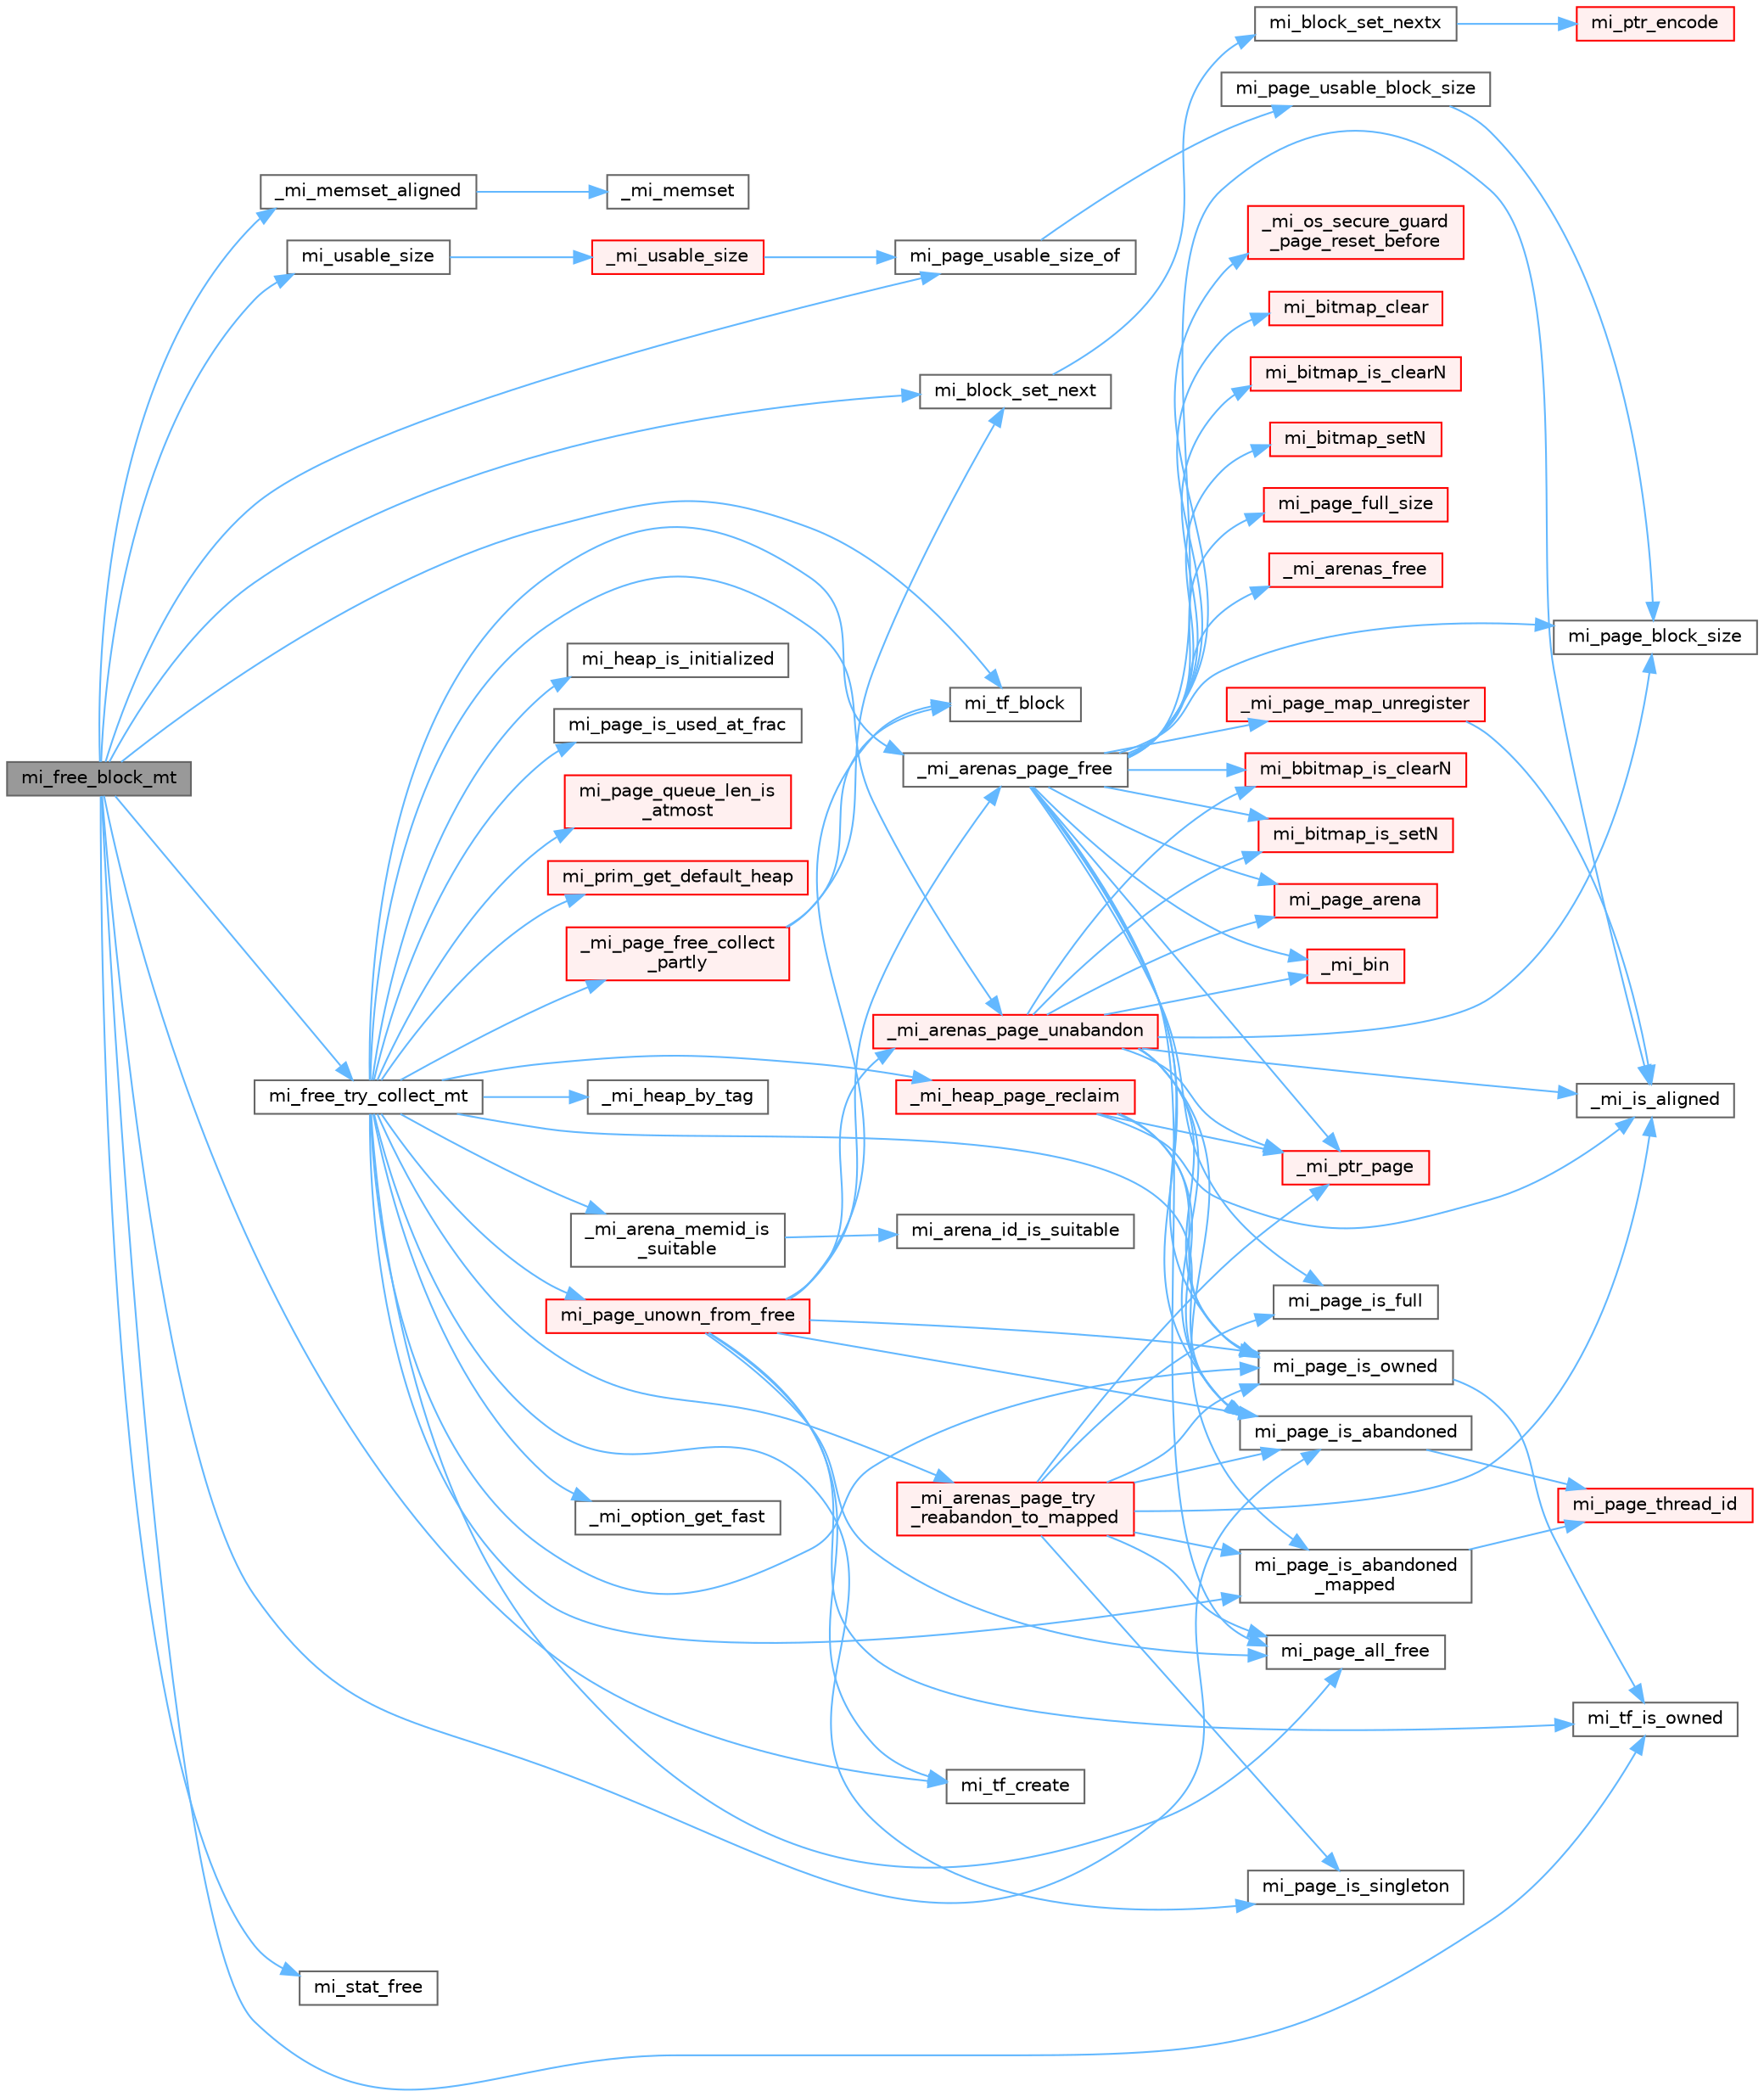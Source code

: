 digraph "mi_free_block_mt"
{
 // LATEX_PDF_SIZE
  bgcolor="transparent";
  edge [fontname=Helvetica,fontsize=10,labelfontname=Helvetica,labelfontsize=10];
  node [fontname=Helvetica,fontsize=10,shape=box,height=0.2,width=0.4];
  rankdir="LR";
  Node1 [id="Node000001",label="mi_free_block_mt",height=0.2,width=0.4,color="gray40", fillcolor="grey60", style="filled", fontcolor="black",tooltip=" "];
  Node1 -> Node2 [id="edge1_Node000001_Node000002",color="steelblue1",style="solid",tooltip=" "];
  Node2 [id="Node000002",label="_mi_memset_aligned",height=0.2,width=0.4,color="grey40", fillcolor="white", style="filled",URL="$_e_a_s_t_l_2packages_2mimalloc_2include_2mimalloc_2internal_8h.html#a770dbf90c89e7e7761f2f99c0fc28115",tooltip=" "];
  Node2 -> Node3 [id="edge2_Node000002_Node000003",color="steelblue1",style="solid",tooltip=" "];
  Node3 [id="Node000003",label="_mi_memset",height=0.2,width=0.4,color="grey40", fillcolor="white", style="filled",URL="$_e_a_s_t_l_2packages_2mimalloc_2include_2mimalloc_2internal_8h.html#ae042f084f894809035813d45e3c43561",tooltip=" "];
  Node1 -> Node4 [id="edge3_Node000001_Node000004",color="steelblue1",style="solid",tooltip=" "];
  Node4 [id="Node000004",label="mi_block_set_next",height=0.2,width=0.4,color="grey40", fillcolor="white", style="filled",URL="$_e_a_s_t_l_2packages_2mimalloc_2include_2mimalloc_2internal_8h.html#ac7b440a922454c163ed1139aac9b946d",tooltip=" "];
  Node4 -> Node5 [id="edge4_Node000004_Node000005",color="steelblue1",style="solid",tooltip=" "];
  Node5 [id="Node000005",label="mi_block_set_nextx",height=0.2,width=0.4,color="grey40", fillcolor="white", style="filled",URL="$_e_a_s_t_l_2packages_2mimalloc_2include_2mimalloc_2internal_8h.html#af5fbdb6f591a95ed806576e4edd908d3",tooltip=" "];
  Node5 -> Node6 [id="edge5_Node000005_Node000006",color="steelblue1",style="solid",tooltip=" "];
  Node6 [id="Node000006",label="mi_ptr_encode",height=0.2,width=0.4,color="red", fillcolor="#FFF0F0", style="filled",URL="$_e_a_s_t_l_2packages_2mimalloc_2include_2mimalloc_2internal_8h.html#a8af2e59d4c03379a2b06fcd922823bbe",tooltip=" "];
  Node1 -> Node8 [id="edge6_Node000001_Node000008",color="steelblue1",style="solid",tooltip=" "];
  Node8 [id="Node000008",label="mi_free_try_collect_mt",height=0.2,width=0.4,color="grey40", fillcolor="white", style="filled",URL="$free_8c.html#a95d8dc8cc63abfde145fac55e9353d24",tooltip=" "];
  Node8 -> Node9 [id="edge7_Node000008_Node000009",color="steelblue1",style="solid",tooltip=" "];
  Node9 [id="Node000009",label="_mi_arena_memid_is\l_suitable",height=0.2,width=0.4,color="grey40", fillcolor="white", style="filled",URL="$arena_8c.html#a02890f29b2a92bc3631bfe0fb3e350bd",tooltip=" "];
  Node9 -> Node10 [id="edge8_Node000009_Node000010",color="steelblue1",style="solid",tooltip=" "];
  Node10 [id="Node000010",label="mi_arena_id_is_suitable",height=0.2,width=0.4,color="grey40", fillcolor="white", style="filled",URL="$arena_8c.html#ab4e9509b0db5cdb0651680a1e3f52c8c",tooltip=" "];
  Node8 -> Node11 [id="edge9_Node000008_Node000011",color="steelblue1",style="solid",tooltip=" "];
  Node11 [id="Node000011",label="_mi_arenas_page_free",height=0.2,width=0.4,color="grey40", fillcolor="white", style="filled",URL="$arena_8c.html#a5c704481ee56f6588f680987f4359d45",tooltip=" "];
  Node11 -> Node12 [id="edge10_Node000011_Node000012",color="steelblue1",style="solid",tooltip=" "];
  Node12 [id="Node000012",label="_mi_arenas_free",height=0.2,width=0.4,color="red", fillcolor="#FFF0F0", style="filled",URL="$arena_8c.html#af53fcdaf8975de25beee4cd536d92c30",tooltip=" "];
  Node11 -> Node134 [id="edge11_Node000011_Node000134",color="steelblue1",style="solid",tooltip=" "];
  Node134 [id="Node000134",label="_mi_bin",height=0.2,width=0.4,color="red", fillcolor="#FFF0F0", style="filled",URL="$page-queue_8c.html#a0d92abe27db4a21968468b2fe73473d6",tooltip=" "];
  Node11 -> Node89 [id="edge12_Node000011_Node000089",color="steelblue1",style="solid",tooltip=" "];
  Node89 [id="Node000089",label="_mi_is_aligned",height=0.2,width=0.4,color="grey40", fillcolor="white", style="filled",URL="$_e_a_s_t_l_2packages_2mimalloc_2include_2mimalloc_2internal_8h.html#ad446ae4d82cbdbd78dfbe46fa2330555",tooltip=" "];
  Node11 -> Node140 [id="edge13_Node000011_Node000140",color="steelblue1",style="solid",tooltip=" "];
  Node140 [id="Node000140",label="_mi_os_secure_guard\l_page_reset_before",height=0.2,width=0.4,color="red", fillcolor="#FFF0F0", style="filled",URL="$os_8c.html#a38495bcffe21853c689afaf71f868e57",tooltip=" "];
  Node11 -> Node147 [id="edge14_Node000011_Node000147",color="steelblue1",style="solid",tooltip=" "];
  Node147 [id="Node000147",label="_mi_page_map_unregister",height=0.2,width=0.4,color="red", fillcolor="#FFF0F0", style="filled",URL="$page-map_8c.html#acaa462c1ea83f87793a85ca0046e6338",tooltip=" "];
  Node147 -> Node89 [id="edge15_Node000147_Node000089",color="steelblue1",style="solid",tooltip=" "];
  Node11 -> Node185 [id="edge16_Node000011_Node000185",color="steelblue1",style="solid",tooltip=" "];
  Node185 [id="Node000185",label="_mi_ptr_page",height=0.2,width=0.4,color="red", fillcolor="#FFF0F0", style="filled",URL="$_e_a_s_t_l_2packages_2mimalloc_2include_2mimalloc_2internal_8h.html#acd84a462a2045538d19ecc56e6cc29f6",tooltip=" "];
  Node11 -> Node53 [id="edge17_Node000011_Node000053",color="steelblue1",style="solid",tooltip=" "];
  Node53 [id="Node000053",label="mi_bbitmap_is_clearN",height=0.2,width=0.4,color="red", fillcolor="#FFF0F0", style="filled",URL="$bitmap_8h.html#a5424318442a5d1f904eab0d157bc777e",tooltip=" "];
  Node11 -> Node190 [id="edge18_Node000011_Node000190",color="steelblue1",style="solid",tooltip=" "];
  Node190 [id="Node000190",label="mi_bitmap_clear",height=0.2,width=0.4,color="red", fillcolor="#FFF0F0", style="filled",URL="$bitmap_8c.html#a8307caae564be5c0c96d17562ce1291b",tooltip=" "];
  Node11 -> Node191 [id="edge19_Node000011_Node000191",color="steelblue1",style="solid",tooltip=" "];
  Node191 [id="Node000191",label="mi_bitmap_is_clearN",height=0.2,width=0.4,color="red", fillcolor="#FFF0F0", style="filled",URL="$bitmap_8h.html#af936c34984e522b68823945d71373534",tooltip=" "];
  Node11 -> Node194 [id="edge20_Node000011_Node000194",color="steelblue1",style="solid",tooltip=" "];
  Node194 [id="Node000194",label="mi_bitmap_is_setN",height=0.2,width=0.4,color="red", fillcolor="#FFF0F0", style="filled",URL="$bitmap_8h.html#a1198ba479412d3f0fa55b87e40397dfa",tooltip=" "];
  Node11 -> Node129 [id="edge21_Node000011_Node000129",color="steelblue1",style="solid",tooltip=" "];
  Node129 [id="Node000129",label="mi_bitmap_setN",height=0.2,width=0.4,color="red", fillcolor="#FFF0F0", style="filled",URL="$bitmap_8c.html#a8b50ea67e216213718b39a8bdc71c089",tooltip=" "];
  Node11 -> Node195 [id="edge22_Node000011_Node000195",color="steelblue1",style="solid",tooltip=" "];
  Node195 [id="Node000195",label="mi_page_all_free",height=0.2,width=0.4,color="grey40", fillcolor="white", style="filled",URL="$_e_a_s_t_l_2packages_2mimalloc_2include_2mimalloc_2internal_8h.html#adfd6d23350810ca36986ffbc5459c93d",tooltip=" "];
  Node11 -> Node196 [id="edge23_Node000011_Node000196",color="steelblue1",style="solid",tooltip=" "];
  Node196 [id="Node000196",label="mi_page_arena",height=0.2,width=0.4,color="red", fillcolor="#FFF0F0", style="filled",URL="$arena_8c.html#a18190a2dcb35d47a19eb0cd06e7bf754",tooltip=" "];
  Node11 -> Node152 [id="edge24_Node000011_Node000152",color="steelblue1",style="solid",tooltip=" "];
  Node152 [id="Node000152",label="mi_page_block_size",height=0.2,width=0.4,color="grey40", fillcolor="white", style="filled",URL="$_e_a_s_t_l_2packages_2mimalloc_2include_2mimalloc_2internal_8h.html#a6134893990c1f09da2b40092ceecc780",tooltip=" "];
  Node11 -> Node197 [id="edge25_Node000011_Node000197",color="steelblue1",style="solid",tooltip=" "];
  Node197 [id="Node000197",label="mi_page_full_size",height=0.2,width=0.4,color="red", fillcolor="#FFF0F0", style="filled",URL="$arena_8c.html#a437113c20f8c9e520accac78b5104397",tooltip=" "];
  Node11 -> Node199 [id="edge26_Node000011_Node000199",color="steelblue1",style="solid",tooltip=" "];
  Node199 [id="Node000199",label="mi_page_is_abandoned",height=0.2,width=0.4,color="grey40", fillcolor="white", style="filled",URL="$_e_a_s_t_l_2packages_2mimalloc_2include_2mimalloc_2internal_8h.html#aa75f964d916bd58a37861b88491c51fb",tooltip=" "];
  Node199 -> Node200 [id="edge27_Node000199_Node000200",color="steelblue1",style="solid",tooltip=" "];
  Node200 [id="Node000200",label="mi_page_thread_id",height=0.2,width=0.4,color="red", fillcolor="#FFF0F0", style="filled",URL="$_e_a_s_t_l_2packages_2mimalloc_2include_2mimalloc_2internal_8h.html#a90afabd9cd5163cc55285f6f60107e4e",tooltip=" "];
  Node11 -> Node202 [id="edge28_Node000011_Node000202",color="steelblue1",style="solid",tooltip=" "];
  Node202 [id="Node000202",label="mi_page_is_full",height=0.2,width=0.4,color="grey40", fillcolor="white", style="filled",URL="$_e_a_s_t_l_2packages_2mimalloc_2include_2mimalloc_2internal_8h.html#a36f23c498e9d9d6eede31eb1738754ec",tooltip=" "];
  Node11 -> Node203 [id="edge29_Node000011_Node000203",color="steelblue1",style="solid",tooltip=" "];
  Node203 [id="Node000203",label="mi_page_is_owned",height=0.2,width=0.4,color="grey40", fillcolor="white", style="filled",URL="$_e_a_s_t_l_2packages_2mimalloc_2include_2mimalloc_2internal_8h.html#af56ec67c6f794de0f36d59a6390ab4c7",tooltip=" "];
  Node203 -> Node204 [id="edge30_Node000203_Node000204",color="steelblue1",style="solid",tooltip=" "];
  Node204 [id="Node000204",label="mi_tf_is_owned",height=0.2,width=0.4,color="grey40", fillcolor="white", style="filled",URL="$_e_a_s_t_l_2packages_2mimalloc_2include_2mimalloc_2internal_8h.html#aa501cc20d36064923e3d70c4a08879c4",tooltip=" "];
  Node8 -> Node205 [id="edge31_Node000008_Node000205",color="steelblue1",style="solid",tooltip=" "];
  Node205 [id="Node000205",label="_mi_arenas_page_try\l_reabandon_to_mapped",height=0.2,width=0.4,color="red", fillcolor="#FFF0F0", style="filled",URL="$arena_8c.html#a93bed98ce573509432555994540a3313",tooltip=" "];
  Node205 -> Node89 [id="edge32_Node000205_Node000089",color="steelblue1",style="solid",tooltip=" "];
  Node205 -> Node185 [id="edge33_Node000205_Node000185",color="steelblue1",style="solid",tooltip=" "];
  Node205 -> Node195 [id="edge34_Node000205_Node000195",color="steelblue1",style="solid",tooltip=" "];
  Node205 -> Node199 [id="edge35_Node000205_Node000199",color="steelblue1",style="solid",tooltip=" "];
  Node205 -> Node241 [id="edge36_Node000205_Node000241",color="steelblue1",style="solid",tooltip=" "];
  Node241 [id="Node000241",label="mi_page_is_abandoned\l_mapped",height=0.2,width=0.4,color="grey40", fillcolor="white", style="filled",URL="$_e_a_s_t_l_2packages_2mimalloc_2include_2mimalloc_2internal_8h.html#a851bf4a755b0da36a7eb750bbd837551",tooltip=" "];
  Node241 -> Node200 [id="edge37_Node000241_Node000200",color="steelblue1",style="solid",tooltip=" "];
  Node205 -> Node202 [id="edge38_Node000205_Node000202",color="steelblue1",style="solid",tooltip=" "];
  Node205 -> Node203 [id="edge39_Node000205_Node000203",color="steelblue1",style="solid",tooltip=" "];
  Node205 -> Node254 [id="edge40_Node000205_Node000254",color="steelblue1",style="solid",tooltip=" "];
  Node254 [id="Node000254",label="mi_page_is_singleton",height=0.2,width=0.4,color="grey40", fillcolor="white", style="filled",URL="$_e_a_s_t_l_2packages_2mimalloc_2include_2mimalloc_2internal_8h.html#a1b94ed5207a90334cdecba2006d91038",tooltip=" "];
  Node8 -> Node208 [id="edge41_Node000008_Node000208",color="steelblue1",style="solid",tooltip=" "];
  Node208 [id="Node000208",label="_mi_arenas_page_unabandon",height=0.2,width=0.4,color="red", fillcolor="#FFF0F0", style="filled",URL="$arena_8c.html#a1ab01c89ec9262c1ac23776c0ab3843f",tooltip=" "];
  Node208 -> Node134 [id="edge42_Node000208_Node000134",color="steelblue1",style="solid",tooltip=" "];
  Node208 -> Node89 [id="edge43_Node000208_Node000089",color="steelblue1",style="solid",tooltip=" "];
  Node208 -> Node185 [id="edge44_Node000208_Node000185",color="steelblue1",style="solid",tooltip=" "];
  Node208 -> Node53 [id="edge45_Node000208_Node000053",color="steelblue1",style="solid",tooltip=" "];
  Node208 -> Node194 [id="edge46_Node000208_Node000194",color="steelblue1",style="solid",tooltip=" "];
  Node208 -> Node196 [id="edge47_Node000208_Node000196",color="steelblue1",style="solid",tooltip=" "];
  Node208 -> Node152 [id="edge48_Node000208_Node000152",color="steelblue1",style="solid",tooltip=" "];
  Node208 -> Node199 [id="edge49_Node000208_Node000199",color="steelblue1",style="solid",tooltip=" "];
  Node208 -> Node241 [id="edge50_Node000208_Node000241",color="steelblue1",style="solid",tooltip=" "];
  Node208 -> Node203 [id="edge51_Node000208_Node000203",color="steelblue1",style="solid",tooltip=" "];
  Node8 -> Node256 [id="edge52_Node000008_Node000256",color="steelblue1",style="solid",tooltip=" "];
  Node256 [id="Node000256",label="_mi_heap_by_tag",height=0.2,width=0.4,color="grey40", fillcolor="white", style="filled",URL="$heap_8c.html#a0f06ce565965da587c960d80bbf488e9",tooltip=" "];
  Node8 -> Node257 [id="edge53_Node000008_Node000257",color="steelblue1",style="solid",tooltip=" "];
  Node257 [id="Node000257",label="_mi_heap_page_reclaim",height=0.2,width=0.4,color="red", fillcolor="#FFF0F0", style="filled",URL="$page_8c.html#ab24ca86854e0fd0c95e516de2fdf3b7c",tooltip=" "];
  Node257 -> Node89 [id="edge54_Node000257_Node000089",color="steelblue1",style="solid",tooltip=" "];
  Node257 -> Node185 [id="edge55_Node000257_Node000185",color="steelblue1",style="solid",tooltip=" "];
  Node257 -> Node199 [id="edge56_Node000257_Node000199",color="steelblue1",style="solid",tooltip=" "];
  Node257 -> Node203 [id="edge57_Node000257_Node000203",color="steelblue1",style="solid",tooltip=" "];
  Node8 -> Node49 [id="edge58_Node000008_Node000049",color="steelblue1",style="solid",tooltip=" "];
  Node49 [id="Node000049",label="_mi_option_get_fast",height=0.2,width=0.4,color="grey40", fillcolor="white", style="filled",URL="$options_8c.html#a1d96c2519367ba4bef4505cbd13aaec3",tooltip=" "];
  Node8 -> Node272 [id="edge59_Node000008_Node000272",color="steelblue1",style="solid",tooltip=" "];
  Node272 [id="Node000272",label="_mi_page_free_collect\l_partly",height=0.2,width=0.4,color="red", fillcolor="#FFF0F0", style="filled",URL="$page_8c.html#a3b5fe83ce56d2ef2de030cc40f8a1d29",tooltip=" "];
  Node272 -> Node4 [id="edge60_Node000272_Node000004",color="steelblue1",style="solid",tooltip=" "];
  Node272 -> Node251 [id="edge61_Node000272_Node000251",color="steelblue1",style="solid",tooltip=" "];
  Node251 [id="Node000251",label="mi_tf_block",height=0.2,width=0.4,color="grey40", fillcolor="white", style="filled",URL="$_e_a_s_t_l_2packages_2mimalloc_2include_2mimalloc_2internal_8h.html#a68f9b45db9fe19930366d0e473bdf791",tooltip=" "];
  Node8 -> Node273 [id="edge62_Node000008_Node000273",color="steelblue1",style="solid",tooltip=" "];
  Node273 [id="Node000273",label="mi_heap_is_initialized",height=0.2,width=0.4,color="grey40", fillcolor="white", style="filled",URL="$_e_a_s_t_l_2packages_2mimalloc_2include_2mimalloc_2internal_8h.html#a320c7d8a15c57974d3b105558a2a55e6",tooltip=" "];
  Node8 -> Node195 [id="edge63_Node000008_Node000195",color="steelblue1",style="solid",tooltip=" "];
  Node8 -> Node199 [id="edge64_Node000008_Node000199",color="steelblue1",style="solid",tooltip=" "];
  Node8 -> Node241 [id="edge65_Node000008_Node000241",color="steelblue1",style="solid",tooltip=" "];
  Node8 -> Node203 [id="edge66_Node000008_Node000203",color="steelblue1",style="solid",tooltip=" "];
  Node8 -> Node254 [id="edge67_Node000008_Node000254",color="steelblue1",style="solid",tooltip=" "];
  Node8 -> Node274 [id="edge68_Node000008_Node000274",color="steelblue1",style="solid",tooltip=" "];
  Node274 [id="Node000274",label="mi_page_is_used_at_frac",height=0.2,width=0.4,color="grey40", fillcolor="white", style="filled",URL="$_e_a_s_t_l_2packages_2mimalloc_2include_2mimalloc_2internal_8h.html#af71c70410c182d307b6487c5cbb064bc",tooltip=" "];
  Node8 -> Node275 [id="edge69_Node000008_Node000275",color="steelblue1",style="solid",tooltip=" "];
  Node275 [id="Node000275",label="mi_page_queue_len_is\l_atmost",height=0.2,width=0.4,color="red", fillcolor="#FFF0F0", style="filled",URL="$free_8c.html#a3d2d3dc167b31300025aafd130b0a4c8",tooltip=" "];
  Node8 -> Node277 [id="edge70_Node000008_Node000277",color="steelblue1",style="solid",tooltip=" "];
  Node277 [id="Node000277",label="mi_page_unown_from_free",height=0.2,width=0.4,color="red", fillcolor="#FFF0F0", style="filled",URL="$free_8c.html#a9fa7c69a58f05892ddcb3150c4313136",tooltip=" "];
  Node277 -> Node11 [id="edge71_Node000277_Node000011",color="steelblue1",style="solid",tooltip=" "];
  Node277 -> Node208 [id="edge72_Node000277_Node000208",color="steelblue1",style="solid",tooltip=" "];
  Node277 -> Node195 [id="edge73_Node000277_Node000195",color="steelblue1",style="solid",tooltip=" "];
  Node277 -> Node199 [id="edge74_Node000277_Node000199",color="steelblue1",style="solid",tooltip=" "];
  Node277 -> Node203 [id="edge75_Node000277_Node000203",color="steelblue1",style="solid",tooltip=" "];
  Node277 -> Node251 [id="edge76_Node000277_Node000251",color="steelblue1",style="solid",tooltip=" "];
  Node277 -> Node252 [id="edge77_Node000277_Node000252",color="steelblue1",style="solid",tooltip=" "];
  Node252 [id="Node000252",label="mi_tf_create",height=0.2,width=0.4,color="grey40", fillcolor="white", style="filled",URL="$_e_a_s_t_l_2packages_2mimalloc_2include_2mimalloc_2internal_8h.html#ae5ecd5e45278bd147fbe6720cba0f323",tooltip=" "];
  Node277 -> Node204 [id="edge78_Node000277_Node000204",color="steelblue1",style="solid",tooltip=" "];
  Node8 -> Node211 [id="edge79_Node000008_Node000211",color="steelblue1",style="solid",tooltip=" "];
  Node211 [id="Node000211",label="mi_prim_get_default_heap",height=0.2,width=0.4,color="red", fillcolor="#FFF0F0", style="filled",URL="$prim_8h.html#a986e62564728229db3ccecbd6e97fd98",tooltip=" "];
  Node1 -> Node199 [id="edge80_Node000001_Node000199",color="steelblue1",style="solid",tooltip=" "];
  Node1 -> Node278 [id="edge81_Node000001_Node000278",color="steelblue1",style="solid",tooltip=" "];
  Node278 [id="Node000278",label="mi_page_usable_size_of",height=0.2,width=0.4,color="grey40", fillcolor="white", style="filled",URL="$free_8c.html#a26335e66b160c5319806a2e33f7b70e7",tooltip=" "];
  Node278 -> Node279 [id="edge82_Node000278_Node000279",color="steelblue1",style="solid",tooltip=" "];
  Node279 [id="Node000279",label="mi_page_usable_block_size",height=0.2,width=0.4,color="grey40", fillcolor="white", style="filled",URL="$_e_a_s_t_l_2packages_2mimalloc_2include_2mimalloc_2internal_8h.html#a432abca03d059a7d40d8d39617afc8f7",tooltip=" "];
  Node279 -> Node152 [id="edge83_Node000279_Node000152",color="steelblue1",style="solid",tooltip=" "];
  Node1 -> Node280 [id="edge84_Node000001_Node000280",color="steelblue1",style="solid",tooltip=" "];
  Node280 [id="Node000280",label="mi_stat_free",height=0.2,width=0.4,color="grey40", fillcolor="white", style="filled",URL="$free_8c.html#a559045bfe8e993e8ee3e7aef40cf1e35",tooltip=" "];
  Node1 -> Node251 [id="edge85_Node000001_Node000251",color="steelblue1",style="solid",tooltip=" "];
  Node1 -> Node252 [id="edge86_Node000001_Node000252",color="steelblue1",style="solid",tooltip=" "];
  Node1 -> Node204 [id="edge87_Node000001_Node000204",color="steelblue1",style="solid",tooltip=" "];
  Node1 -> Node281 [id="edge88_Node000001_Node000281",color="steelblue1",style="solid",tooltip=" "];
  Node281 [id="Node000281",label="mi_usable_size",height=0.2,width=0.4,color="grey40", fillcolor="white", style="filled",URL="$free_8c.html#ad4efa3dd9163181d18af0361e45dac86",tooltip=" "];
  Node281 -> Node282 [id="edge89_Node000281_Node000282",color="steelblue1",style="solid",tooltip=" "];
  Node282 [id="Node000282",label="_mi_usable_size",height=0.2,width=0.4,color="red", fillcolor="#FFF0F0", style="filled",URL="$free_8c.html#ad2304b1ed3a49b8c20e550c060d5627d",tooltip=" "];
  Node282 -> Node278 [id="edge90_Node000282_Node000278",color="steelblue1",style="solid",tooltip=" "];
}
